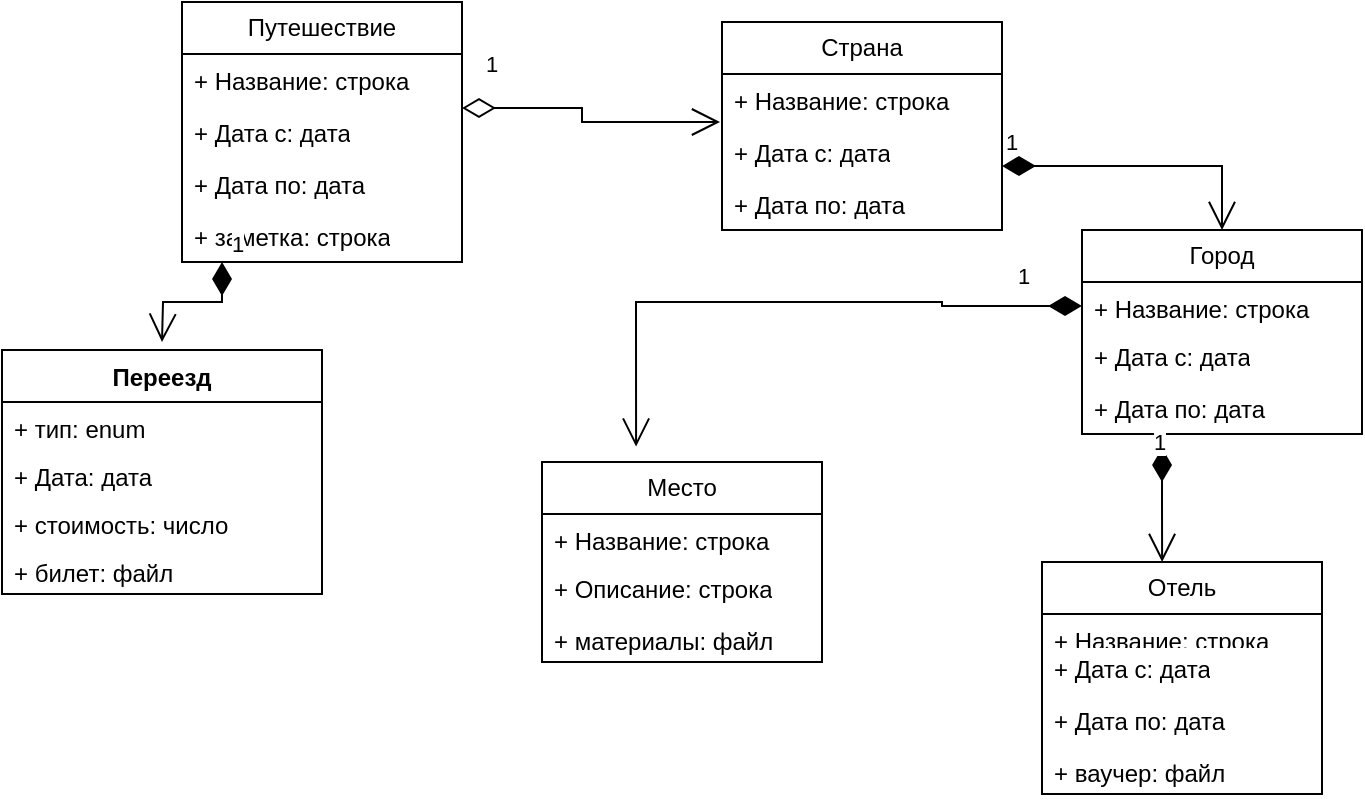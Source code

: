 <mxfile version="24.6.2" type="github">
  <diagram name="Страница — 1" id="2P9lwVOLw7idMxCe0noj">
    <mxGraphModel dx="794" dy="394" grid="1" gridSize="10" guides="1" tooltips="1" connect="1" arrows="1" fold="1" page="1" pageScale="1" pageWidth="827" pageHeight="1169" math="0" shadow="0">
      <root>
        <mxCell id="0" />
        <mxCell id="1" parent="0" />
        <mxCell id="PxPjj1pzzouWhzmhkhze-1" value="Путешествие" style="swimlane;fontStyle=0;childLayout=stackLayout;horizontal=1;startSize=26;fillColor=none;horizontalStack=0;resizeParent=1;resizeParentMax=0;resizeLast=0;collapsible=1;marginBottom=0;whiteSpace=wrap;html=1;" vertex="1" parent="1">
          <mxGeometry x="180" y="50" width="140" height="130" as="geometry" />
        </mxCell>
        <mxCell id="PxPjj1pzzouWhzmhkhze-22" value="+ Название: строка" style="text;strokeColor=none;fillColor=none;align=left;verticalAlign=top;spacingLeft=4;spacingRight=4;overflow=hidden;rotatable=0;points=[[0,0.5],[1,0.5]];portConstraint=eastwest;whiteSpace=wrap;html=1;" vertex="1" parent="PxPjj1pzzouWhzmhkhze-1">
          <mxGeometry y="26" width="140" height="26" as="geometry" />
        </mxCell>
        <mxCell id="PxPjj1pzzouWhzmhkhze-2" value="+ Дата с: дата" style="text;strokeColor=none;fillColor=none;align=left;verticalAlign=top;spacingLeft=4;spacingRight=4;overflow=hidden;rotatable=0;points=[[0,0.5],[1,0.5]];portConstraint=eastwest;whiteSpace=wrap;html=1;" vertex="1" parent="PxPjj1pzzouWhzmhkhze-1">
          <mxGeometry y="52" width="140" height="26" as="geometry" />
        </mxCell>
        <mxCell id="PxPjj1pzzouWhzmhkhze-3" value="+ Дата по: дата" style="text;strokeColor=none;fillColor=none;align=left;verticalAlign=top;spacingLeft=4;spacingRight=4;overflow=hidden;rotatable=0;points=[[0,0.5],[1,0.5]];portConstraint=eastwest;whiteSpace=wrap;html=1;" vertex="1" parent="PxPjj1pzzouWhzmhkhze-1">
          <mxGeometry y="78" width="140" height="26" as="geometry" />
        </mxCell>
        <mxCell id="PxPjj1pzzouWhzmhkhze-4" value="+ заметка: строка" style="text;strokeColor=none;fillColor=none;align=left;verticalAlign=top;spacingLeft=4;spacingRight=4;overflow=hidden;rotatable=0;points=[[0,0.5],[1,0.5]];portConstraint=eastwest;whiteSpace=wrap;html=1;" vertex="1" parent="PxPjj1pzzouWhzmhkhze-1">
          <mxGeometry y="104" width="140" height="26" as="geometry" />
        </mxCell>
        <mxCell id="PxPjj1pzzouWhzmhkhze-5" value="Страна" style="swimlane;fontStyle=0;childLayout=stackLayout;horizontal=1;startSize=26;fillColor=none;horizontalStack=0;resizeParent=1;resizeParentMax=0;resizeLast=0;collapsible=1;marginBottom=0;whiteSpace=wrap;html=1;" vertex="1" parent="1">
          <mxGeometry x="450" y="60" width="140" height="104" as="geometry" />
        </mxCell>
        <mxCell id="PxPjj1pzzouWhzmhkhze-6" value="+ Название: строка" style="text;strokeColor=none;fillColor=none;align=left;verticalAlign=top;spacingLeft=4;spacingRight=4;overflow=hidden;rotatable=0;points=[[0,0.5],[1,0.5]];portConstraint=eastwest;whiteSpace=wrap;html=1;" vertex="1" parent="PxPjj1pzzouWhzmhkhze-5">
          <mxGeometry y="26" width="140" height="26" as="geometry" />
        </mxCell>
        <mxCell id="PxPjj1pzzouWhzmhkhze-28" value="+ Дата с: дата" style="text;strokeColor=none;fillColor=none;align=left;verticalAlign=top;spacingLeft=4;spacingRight=4;overflow=hidden;rotatable=0;points=[[0,0.5],[1,0.5]];portConstraint=eastwest;whiteSpace=wrap;html=1;" vertex="1" parent="PxPjj1pzzouWhzmhkhze-5">
          <mxGeometry y="52" width="140" height="26" as="geometry" />
        </mxCell>
        <mxCell id="PxPjj1pzzouWhzmhkhze-29" value="+ Дата по: дата" style="text;strokeColor=none;fillColor=none;align=left;verticalAlign=top;spacingLeft=4;spacingRight=4;overflow=hidden;rotatable=0;points=[[0,0.5],[1,0.5]];portConstraint=eastwest;whiteSpace=wrap;html=1;" vertex="1" parent="PxPjj1pzzouWhzmhkhze-5">
          <mxGeometry y="78" width="140" height="26" as="geometry" />
        </mxCell>
        <mxCell id="PxPjj1pzzouWhzmhkhze-12" value="1" style="endArrow=open;html=1;endSize=12;startArrow=diamondThin;startSize=14;startFill=0;edgeStyle=orthogonalEdgeStyle;align=left;verticalAlign=bottom;rounded=0;entryX=-0.007;entryY=-0.077;entryDx=0;entryDy=0;entryPerimeter=0;" edge="1" parent="1" source="PxPjj1pzzouWhzmhkhze-2">
          <mxGeometry x="-0.853" y="13" relative="1" as="geometry">
            <mxPoint x="330" y="210" as="sourcePoint" />
            <mxPoint x="449.02" y="109.998" as="targetPoint" />
            <Array as="points">
              <mxPoint x="380" y="103" />
              <mxPoint x="380" y="110" />
            </Array>
            <mxPoint as="offset" />
          </mxGeometry>
        </mxCell>
        <mxCell id="PxPjj1pzzouWhzmhkhze-13" value="Город" style="swimlane;fontStyle=0;childLayout=stackLayout;horizontal=1;startSize=26;fillColor=none;horizontalStack=0;resizeParent=1;resizeParentMax=0;resizeLast=0;collapsible=1;marginBottom=0;whiteSpace=wrap;html=1;" vertex="1" parent="1">
          <mxGeometry x="630" y="164" width="140" height="102" as="geometry" />
        </mxCell>
        <mxCell id="PxPjj1pzzouWhzmhkhze-14" value="+ Название: строка" style="text;strokeColor=none;fillColor=none;align=left;verticalAlign=top;spacingLeft=4;spacingRight=4;overflow=hidden;rotatable=0;points=[[0,0.5],[1,0.5]];portConstraint=eastwest;whiteSpace=wrap;html=1;" vertex="1" parent="PxPjj1pzzouWhzmhkhze-13">
          <mxGeometry y="26" width="140" height="24" as="geometry" />
        </mxCell>
        <mxCell id="PxPjj1pzzouWhzmhkhze-25" value="+ Дата с: дата" style="text;strokeColor=none;fillColor=none;align=left;verticalAlign=top;spacingLeft=4;spacingRight=4;overflow=hidden;rotatable=0;points=[[0,0.5],[1,0.5]];portConstraint=eastwest;whiteSpace=wrap;html=1;" vertex="1" parent="PxPjj1pzzouWhzmhkhze-13">
          <mxGeometry y="50" width="140" height="26" as="geometry" />
        </mxCell>
        <mxCell id="PxPjj1pzzouWhzmhkhze-26" value="+ Дата по: дата" style="text;strokeColor=none;fillColor=none;align=left;verticalAlign=top;spacingLeft=4;spacingRight=4;overflow=hidden;rotatable=0;points=[[0,0.5],[1,0.5]];portConstraint=eastwest;whiteSpace=wrap;html=1;" vertex="1" parent="PxPjj1pzzouWhzmhkhze-13">
          <mxGeometry y="76" width="140" height="26" as="geometry" />
        </mxCell>
        <mxCell id="PxPjj1pzzouWhzmhkhze-17" value="1" style="endArrow=open;html=1;endSize=12;startArrow=diamondThin;startSize=14;startFill=1;edgeStyle=orthogonalEdgeStyle;align=left;verticalAlign=bottom;rounded=0;exitX=1;exitY=0.769;exitDx=0;exitDy=0;exitPerimeter=0;entryX=0.5;entryY=0;entryDx=0;entryDy=0;" edge="1" parent="1" source="PxPjj1pzzouWhzmhkhze-28" target="PxPjj1pzzouWhzmhkhze-13">
          <mxGeometry x="-1" y="3" relative="1" as="geometry">
            <mxPoint x="594.06" y="114.002" as="sourcePoint" />
            <mxPoint x="490" y="210" as="targetPoint" />
          </mxGeometry>
        </mxCell>
        <mxCell id="PxPjj1pzzouWhzmhkhze-18" value="Место" style="swimlane;fontStyle=0;childLayout=stackLayout;horizontal=1;startSize=26;fillColor=none;horizontalStack=0;resizeParent=1;resizeParentMax=0;resizeLast=0;collapsible=1;marginBottom=0;whiteSpace=wrap;html=1;" vertex="1" parent="1">
          <mxGeometry x="360" y="280" width="140" height="100" as="geometry" />
        </mxCell>
        <mxCell id="PxPjj1pzzouWhzmhkhze-19" value="+ Название: строка" style="text;strokeColor=none;fillColor=none;align=left;verticalAlign=top;spacingLeft=4;spacingRight=4;overflow=hidden;rotatable=0;points=[[0,0.5],[1,0.5]];portConstraint=eastwest;whiteSpace=wrap;html=1;" vertex="1" parent="PxPjj1pzzouWhzmhkhze-18">
          <mxGeometry y="26" width="140" height="24" as="geometry" />
        </mxCell>
        <mxCell id="PxPjj1pzzouWhzmhkhze-21" value="&lt;div&gt;+ Описание: строка&lt;br&gt;&lt;/div&gt;&lt;div&gt;&lt;br&gt;&lt;/div&gt;" style="text;strokeColor=none;fillColor=none;align=left;verticalAlign=top;spacingLeft=4;spacingRight=4;overflow=hidden;rotatable=0;points=[[0,0.5],[1,0.5]];portConstraint=eastwest;whiteSpace=wrap;html=1;" vertex="1" parent="PxPjj1pzzouWhzmhkhze-18">
          <mxGeometry y="50" width="140" height="26" as="geometry" />
        </mxCell>
        <mxCell id="PxPjj1pzzouWhzmhkhze-24" value="+ материалы: файл" style="text;strokeColor=none;fillColor=none;align=left;verticalAlign=top;spacingLeft=4;spacingRight=4;overflow=hidden;rotatable=0;points=[[0,0.5],[1,0.5]];portConstraint=eastwest;whiteSpace=wrap;html=1;" vertex="1" parent="PxPjj1pzzouWhzmhkhze-18">
          <mxGeometry y="76" width="140" height="24" as="geometry" />
        </mxCell>
        <mxCell id="PxPjj1pzzouWhzmhkhze-20" value="1" style="endArrow=open;html=1;endSize=12;startArrow=diamondThin;startSize=14;startFill=1;edgeStyle=orthogonalEdgeStyle;align=left;verticalAlign=bottom;rounded=0;entryX=0.336;entryY=-0.077;entryDx=0;entryDy=0;entryPerimeter=0;exitX=0;exitY=0.5;exitDx=0;exitDy=0;" edge="1" parent="1" source="PxPjj1pzzouWhzmhkhze-14" target="PxPjj1pzzouWhzmhkhze-18">
          <mxGeometry x="-0.772" y="-6" relative="1" as="geometry">
            <mxPoint x="470" y="270" as="sourcePoint" />
            <mxPoint x="400" y="230" as="targetPoint" />
            <Array as="points">
              <mxPoint x="560" y="202" />
              <mxPoint x="560" y="200" />
              <mxPoint x="407" y="200" />
            </Array>
            <mxPoint as="offset" />
          </mxGeometry>
        </mxCell>
        <mxCell id="PxPjj1pzzouWhzmhkhze-30" value="Переезд" style="swimlane;fontStyle=1;align=center;verticalAlign=top;childLayout=stackLayout;horizontal=1;startSize=26;horizontalStack=0;resizeParent=1;resizeParentMax=0;resizeLast=0;collapsible=1;marginBottom=0;whiteSpace=wrap;html=1;" vertex="1" parent="1">
          <mxGeometry x="90" y="224" width="160" height="122" as="geometry" />
        </mxCell>
        <mxCell id="PxPjj1pzzouWhzmhkhze-31" value="+ тип: enum " style="text;strokeColor=none;fillColor=none;align=left;verticalAlign=top;spacingLeft=4;spacingRight=4;overflow=hidden;rotatable=0;points=[[0,0.5],[1,0.5]];portConstraint=eastwest;whiteSpace=wrap;html=1;" vertex="1" parent="PxPjj1pzzouWhzmhkhze-30">
          <mxGeometry y="26" width="160" height="24" as="geometry" />
        </mxCell>
        <mxCell id="PxPjj1pzzouWhzmhkhze-37" value="+ Дата: дата " style="text;strokeColor=none;fillColor=none;align=left;verticalAlign=top;spacingLeft=4;spacingRight=4;overflow=hidden;rotatable=0;points=[[0,0.5],[1,0.5]];portConstraint=eastwest;whiteSpace=wrap;html=1;" vertex="1" parent="PxPjj1pzzouWhzmhkhze-30">
          <mxGeometry y="50" width="160" height="24" as="geometry" />
        </mxCell>
        <mxCell id="PxPjj1pzzouWhzmhkhze-39" value="+ стоимость: число " style="text;strokeColor=none;fillColor=none;align=left;verticalAlign=top;spacingLeft=4;spacingRight=4;overflow=hidden;rotatable=0;points=[[0,0.5],[1,0.5]];portConstraint=eastwest;whiteSpace=wrap;html=1;" vertex="1" parent="PxPjj1pzzouWhzmhkhze-30">
          <mxGeometry y="74" width="160" height="24" as="geometry" />
        </mxCell>
        <mxCell id="PxPjj1pzzouWhzmhkhze-41" value="+ билет: файл" style="text;strokeColor=none;fillColor=none;align=left;verticalAlign=top;spacingLeft=4;spacingRight=4;overflow=hidden;rotatable=0;points=[[0,0.5],[1,0.5]];portConstraint=eastwest;whiteSpace=wrap;html=1;" vertex="1" parent="PxPjj1pzzouWhzmhkhze-30">
          <mxGeometry y="98" width="160" height="24" as="geometry" />
        </mxCell>
        <mxCell id="PxPjj1pzzouWhzmhkhze-40" value="1" style="endArrow=open;html=1;endSize=12;startArrow=diamondThin;startSize=14;startFill=1;edgeStyle=orthogonalEdgeStyle;align=left;verticalAlign=bottom;rounded=0;exitX=0.143;exitY=1;exitDx=0;exitDy=0;exitPerimeter=0;" edge="1" parent="1" source="PxPjj1pzzouWhzmhkhze-4">
          <mxGeometry x="-1" y="3" relative="1" as="geometry">
            <mxPoint x="180" y="220" as="sourcePoint" />
            <mxPoint x="170" y="220" as="targetPoint" />
          </mxGeometry>
        </mxCell>
        <mxCell id="PxPjj1pzzouWhzmhkhze-42" value="Отель" style="swimlane;fontStyle=0;childLayout=stackLayout;horizontal=1;startSize=26;fillColor=none;horizontalStack=0;resizeParent=1;resizeParentMax=0;resizeLast=0;collapsible=1;marginBottom=0;whiteSpace=wrap;html=1;" vertex="1" parent="1">
          <mxGeometry x="610" y="330" width="140" height="116" as="geometry" />
        </mxCell>
        <mxCell id="PxPjj1pzzouWhzmhkhze-43" value="+ Название: строка" style="text;strokeColor=none;fillColor=none;align=left;verticalAlign=top;spacingLeft=4;spacingRight=4;overflow=hidden;rotatable=0;points=[[0,0.5],[1,0.5]];portConstraint=eastwest;whiteSpace=wrap;html=1;" vertex="1" parent="PxPjj1pzzouWhzmhkhze-42">
          <mxGeometry y="26" width="140" height="14" as="geometry" />
        </mxCell>
        <mxCell id="PxPjj1pzzouWhzmhkhze-46" value="+ Дата с: дата" style="text;strokeColor=none;fillColor=none;align=left;verticalAlign=top;spacingLeft=4;spacingRight=4;overflow=hidden;rotatable=0;points=[[0,0.5],[1,0.5]];portConstraint=eastwest;whiteSpace=wrap;html=1;" vertex="1" parent="PxPjj1pzzouWhzmhkhze-42">
          <mxGeometry y="40" width="140" height="26" as="geometry" />
        </mxCell>
        <mxCell id="PxPjj1pzzouWhzmhkhze-47" value="+ Дата по: дата" style="text;strokeColor=none;fillColor=none;align=left;verticalAlign=top;spacingLeft=4;spacingRight=4;overflow=hidden;rotatable=0;points=[[0,0.5],[1,0.5]];portConstraint=eastwest;whiteSpace=wrap;html=1;" vertex="1" parent="PxPjj1pzzouWhzmhkhze-42">
          <mxGeometry y="66" width="140" height="26" as="geometry" />
        </mxCell>
        <mxCell id="PxPjj1pzzouWhzmhkhze-45" value="+ ваучер: файл" style="text;strokeColor=none;fillColor=none;align=left;verticalAlign=top;spacingLeft=4;spacingRight=4;overflow=hidden;rotatable=0;points=[[0,0.5],[1,0.5]];portConstraint=eastwest;whiteSpace=wrap;html=1;" vertex="1" parent="PxPjj1pzzouWhzmhkhze-42">
          <mxGeometry y="92" width="140" height="24" as="geometry" />
        </mxCell>
        <mxCell id="PxPjj1pzzouWhzmhkhze-48" value="1" style="endArrow=open;html=1;endSize=12;startArrow=diamondThin;startSize=14;startFill=1;edgeStyle=orthogonalEdgeStyle;align=left;verticalAlign=bottom;rounded=0;exitX=0.286;exitY=1.269;exitDx=0;exitDy=0;exitPerimeter=0;entryX=0.429;entryY=0;entryDx=0;entryDy=0;entryPerimeter=0;" edge="1" parent="1" source="PxPjj1pzzouWhzmhkhze-26" target="PxPjj1pzzouWhzmhkhze-42">
          <mxGeometry x="-0.772" y="-6" relative="1" as="geometry">
            <mxPoint x="576" y="220" as="sourcePoint" />
            <mxPoint x="650" y="310" as="targetPoint" />
            <Array as="points">
              <mxPoint x="670" y="300" />
              <mxPoint x="670" y="300" />
            </Array>
            <mxPoint as="offset" />
          </mxGeometry>
        </mxCell>
      </root>
    </mxGraphModel>
  </diagram>
</mxfile>
